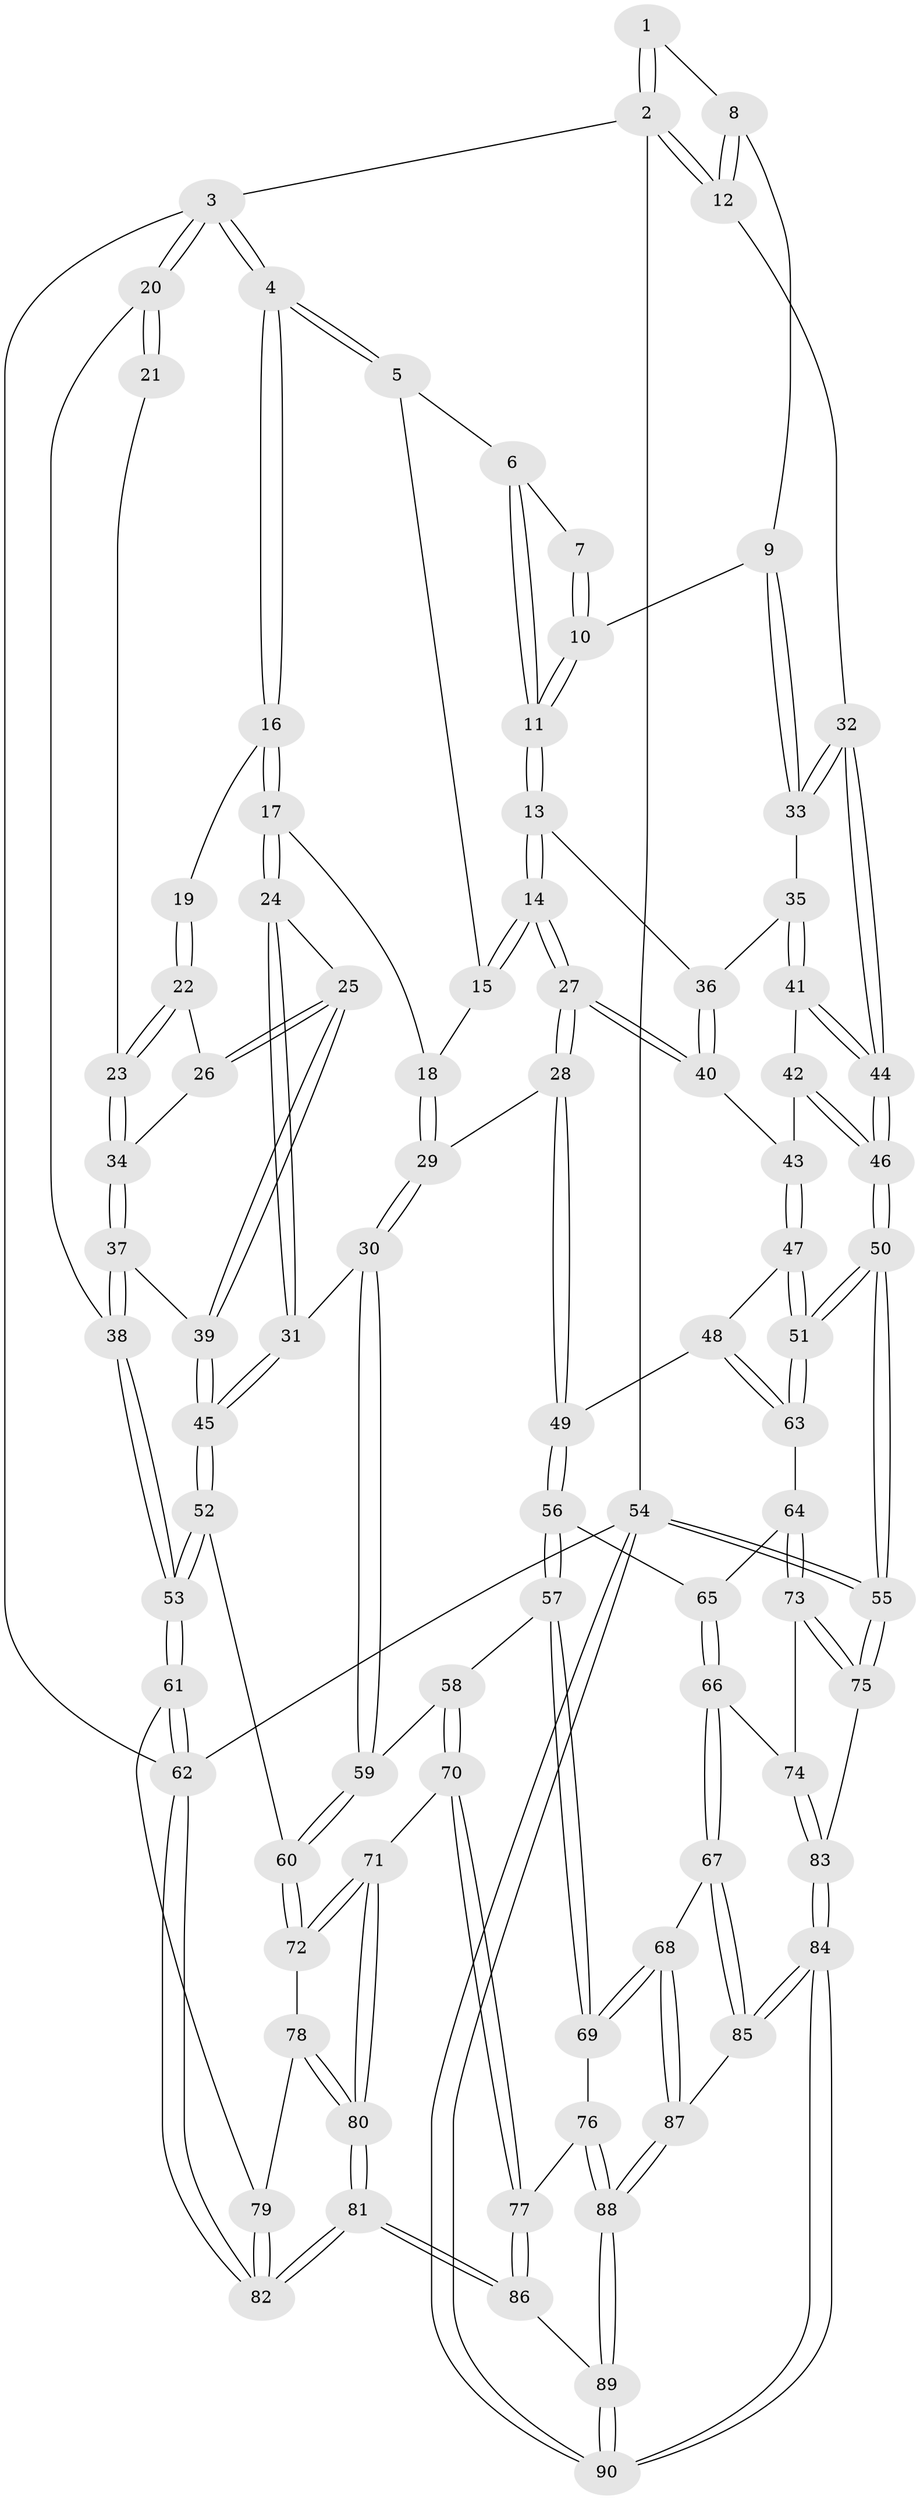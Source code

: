 // Generated by graph-tools (version 1.1) at 2025/03/03/09/25 03:03:25]
// undirected, 90 vertices, 222 edges
graph export_dot {
graph [start="1"]
  node [color=gray90,style=filled];
  1 [pos="+1+0"];
  2 [pos="+1+0"];
  3 [pos="+0+0"];
  4 [pos="+0+0"];
  5 [pos="+0.5535283610308066+0"];
  6 [pos="+0.6273478210375825+0"];
  7 [pos="+0.8945550084944793+0"];
  8 [pos="+0.9244531831808949+0.10909719934007972"];
  9 [pos="+0.8500015412076383+0.20331568606565692"];
  10 [pos="+0.8341085058944725+0.20161290773722948"];
  11 [pos="+0.8242134620995705+0.20344598625430052"];
  12 [pos="+1+0.22862838893095674"];
  13 [pos="+0.8202913874699859+0.20612612519948992"];
  14 [pos="+0.6474980303469783+0.28506306672900916"];
  15 [pos="+0.5353485006311033+0"];
  16 [pos="+0.20716857010378975+0.1393304272736553"];
  17 [pos="+0.29227221337291065+0.1692321635122479"];
  18 [pos="+0.34638165466034576+0.1562424248408938"];
  19 [pos="+0.15731031458380362+0.21142059931518672"];
  20 [pos="+0+0.31955904044411343"];
  21 [pos="+0.08228266238876931+0.24144484632100788"];
  22 [pos="+0.15383536002909343+0.2330335119528096"];
  23 [pos="+0.11353471742788424+0.30429984056618675"];
  24 [pos="+0.267958360513998+0.34639767689890893"];
  25 [pos="+0.21813980755255455+0.35606907144445665"];
  26 [pos="+0.1725521373322206+0.30448142112287413"];
  27 [pos="+0.6041859744132607+0.389358591507315"];
  28 [pos="+0.5938701732268904+0.3998092934451877"];
  29 [pos="+0.5440761663120762+0.4024262930437865"];
  30 [pos="+0.42549033381280754+0.46473637039554166"];
  31 [pos="+0.367841353758334+0.4606658850420973"];
  32 [pos="+1+0.22951703532519976"];
  33 [pos="+0.9331489818178609+0.24737046694324283"];
  34 [pos="+0.1069493273231149+0.31924665870279956"];
  35 [pos="+0.9137625243277021+0.34264811473052054"];
  36 [pos="+0.8416779388264398+0.35966376317837795"];
  37 [pos="+0.03633757964997595+0.40752986441848504"];
  38 [pos="+0+0.4443095726812462"];
  39 [pos="+0.13129602838563934+0.40907279854793027"];
  40 [pos="+0.7965550899134155+0.41483823070087533"];
  41 [pos="+0.9261530506099567+0.38459663869428556"];
  42 [pos="+0.9140624215859459+0.4377474706453099"];
  43 [pos="+0.8441209478382402+0.44590557675881876"];
  44 [pos="+1+0.33562507644220363"];
  45 [pos="+0.2536287672662109+0.5357323991181436"];
  46 [pos="+1+0.6572166703527978"];
  47 [pos="+0.8356250496621929+0.5662274672262576"];
  48 [pos="+0.6777154716598988+0.5951396330064225"];
  49 [pos="+0.6716859253479239+0.595755958509077"];
  50 [pos="+1+0.6589307201227347"];
  51 [pos="+1+0.6557419901501218"];
  52 [pos="+0.1958679366247393+0.6328978005495902"];
  53 [pos="+0+0.576611813376469"];
  54 [pos="+1+1"];
  55 [pos="+1+0.8840162679207123"];
  56 [pos="+0.6703767632063515+0.6024011982681282"];
  57 [pos="+0.505133168033321+0.71156161477958"];
  58 [pos="+0.44222429693410487+0.677135657500577"];
  59 [pos="+0.42590160128293986+0.6544015207335885"];
  60 [pos="+0.22548296465055226+0.6846291606453947"];
  61 [pos="+0+0.8306749623268541"];
  62 [pos="+0+1"];
  63 [pos="+0.9141629113091073+0.6987612928801592"];
  64 [pos="+0.8416471232668882+0.7351006095441713"];
  65 [pos="+0.6776358639840084+0.6223161692255551"];
  66 [pos="+0.6893208665987655+0.7913804980054765"];
  67 [pos="+0.6138768066673235+0.8485156648111594"];
  68 [pos="+0.5291671031301088+0.8284870962623523"];
  69 [pos="+0.5254987835325051+0.8246018264359882"];
  70 [pos="+0.3306185646212535+0.8289850242712302"];
  71 [pos="+0.24001925792623527+0.7917821663944796"];
  72 [pos="+0.23251001670409618+0.7820648240946624"];
  73 [pos="+0.8108171112866315+0.7852876284451515"];
  74 [pos="+0.7778355920347519+0.8225493492200978"];
  75 [pos="+1+0.8850845987117086"];
  76 [pos="+0.39892017798739093+0.8408792357448327"];
  77 [pos="+0.3343949416324283+0.8329039762186338"];
  78 [pos="+0.14121621941681364+0.8088165455981128"];
  79 [pos="+0.12931015827454298+0.8111672587935839"];
  80 [pos="+0.12968946325181469+1"];
  81 [pos="+0.09133536912125542+1"];
  82 [pos="+0.07362769721238631+1"];
  83 [pos="+0.8105482419601333+0.9012449375292956"];
  84 [pos="+0.7179120842471244+1"];
  85 [pos="+0.6342659429913815+0.9100344613744952"];
  86 [pos="+0.36241250054476537+1"];
  87 [pos="+0.47186583763417694+0.9960100437858748"];
  88 [pos="+0.46452184032730137+1"];
  89 [pos="+0.40495546109675506+1"];
  90 [pos="+0.7107003336423561+1"];
  1 -- 2;
  1 -- 2;
  1 -- 8;
  2 -- 3;
  2 -- 12;
  2 -- 12;
  2 -- 54;
  3 -- 4;
  3 -- 4;
  3 -- 20;
  3 -- 20;
  3 -- 62;
  4 -- 5;
  4 -- 5;
  4 -- 16;
  4 -- 16;
  5 -- 6;
  5 -- 15;
  6 -- 7;
  6 -- 11;
  6 -- 11;
  7 -- 10;
  7 -- 10;
  8 -- 9;
  8 -- 12;
  8 -- 12;
  9 -- 10;
  9 -- 33;
  9 -- 33;
  10 -- 11;
  10 -- 11;
  11 -- 13;
  11 -- 13;
  12 -- 32;
  13 -- 14;
  13 -- 14;
  13 -- 36;
  14 -- 15;
  14 -- 15;
  14 -- 27;
  14 -- 27;
  15 -- 18;
  16 -- 17;
  16 -- 17;
  16 -- 19;
  17 -- 18;
  17 -- 24;
  17 -- 24;
  18 -- 29;
  18 -- 29;
  19 -- 22;
  19 -- 22;
  20 -- 21;
  20 -- 21;
  20 -- 38;
  21 -- 23;
  22 -- 23;
  22 -- 23;
  22 -- 26;
  23 -- 34;
  23 -- 34;
  24 -- 25;
  24 -- 31;
  24 -- 31;
  25 -- 26;
  25 -- 26;
  25 -- 39;
  25 -- 39;
  26 -- 34;
  27 -- 28;
  27 -- 28;
  27 -- 40;
  27 -- 40;
  28 -- 29;
  28 -- 49;
  28 -- 49;
  29 -- 30;
  29 -- 30;
  30 -- 31;
  30 -- 59;
  30 -- 59;
  31 -- 45;
  31 -- 45;
  32 -- 33;
  32 -- 33;
  32 -- 44;
  32 -- 44;
  33 -- 35;
  34 -- 37;
  34 -- 37;
  35 -- 36;
  35 -- 41;
  35 -- 41;
  36 -- 40;
  36 -- 40;
  37 -- 38;
  37 -- 38;
  37 -- 39;
  38 -- 53;
  38 -- 53;
  39 -- 45;
  39 -- 45;
  40 -- 43;
  41 -- 42;
  41 -- 44;
  41 -- 44;
  42 -- 43;
  42 -- 46;
  42 -- 46;
  43 -- 47;
  43 -- 47;
  44 -- 46;
  44 -- 46;
  45 -- 52;
  45 -- 52;
  46 -- 50;
  46 -- 50;
  47 -- 48;
  47 -- 51;
  47 -- 51;
  48 -- 49;
  48 -- 63;
  48 -- 63;
  49 -- 56;
  49 -- 56;
  50 -- 51;
  50 -- 51;
  50 -- 55;
  50 -- 55;
  51 -- 63;
  51 -- 63;
  52 -- 53;
  52 -- 53;
  52 -- 60;
  53 -- 61;
  53 -- 61;
  54 -- 55;
  54 -- 55;
  54 -- 90;
  54 -- 90;
  54 -- 62;
  55 -- 75;
  55 -- 75;
  56 -- 57;
  56 -- 57;
  56 -- 65;
  57 -- 58;
  57 -- 69;
  57 -- 69;
  58 -- 59;
  58 -- 70;
  58 -- 70;
  59 -- 60;
  59 -- 60;
  60 -- 72;
  60 -- 72;
  61 -- 62;
  61 -- 62;
  61 -- 79;
  62 -- 82;
  62 -- 82;
  63 -- 64;
  64 -- 65;
  64 -- 73;
  64 -- 73;
  65 -- 66;
  65 -- 66;
  66 -- 67;
  66 -- 67;
  66 -- 74;
  67 -- 68;
  67 -- 85;
  67 -- 85;
  68 -- 69;
  68 -- 69;
  68 -- 87;
  68 -- 87;
  69 -- 76;
  70 -- 71;
  70 -- 77;
  70 -- 77;
  71 -- 72;
  71 -- 72;
  71 -- 80;
  71 -- 80;
  72 -- 78;
  73 -- 74;
  73 -- 75;
  73 -- 75;
  74 -- 83;
  74 -- 83;
  75 -- 83;
  76 -- 77;
  76 -- 88;
  76 -- 88;
  77 -- 86;
  77 -- 86;
  78 -- 79;
  78 -- 80;
  78 -- 80;
  79 -- 82;
  79 -- 82;
  80 -- 81;
  80 -- 81;
  81 -- 82;
  81 -- 82;
  81 -- 86;
  81 -- 86;
  83 -- 84;
  83 -- 84;
  84 -- 85;
  84 -- 85;
  84 -- 90;
  84 -- 90;
  85 -- 87;
  86 -- 89;
  87 -- 88;
  87 -- 88;
  88 -- 89;
  88 -- 89;
  89 -- 90;
  89 -- 90;
}
